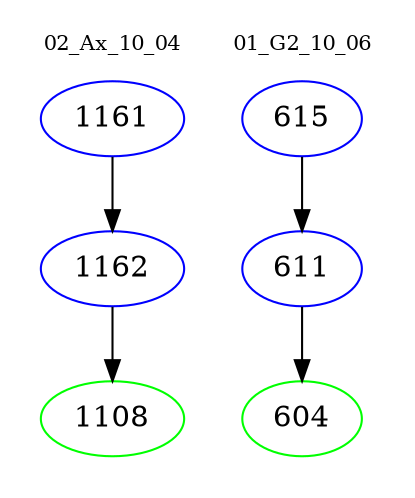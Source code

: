digraph{
subgraph cluster_0 {
color = white
label = "02_Ax_10_04";
fontsize=10;
T0_1161 [label="1161", color="blue"]
T0_1161 -> T0_1162 [color="black"]
T0_1162 [label="1162", color="blue"]
T0_1162 -> T0_1108 [color="black"]
T0_1108 [label="1108", color="green"]
}
subgraph cluster_1 {
color = white
label = "01_G2_10_06";
fontsize=10;
T1_615 [label="615", color="blue"]
T1_615 -> T1_611 [color="black"]
T1_611 [label="611", color="blue"]
T1_611 -> T1_604 [color="black"]
T1_604 [label="604", color="green"]
}
}
